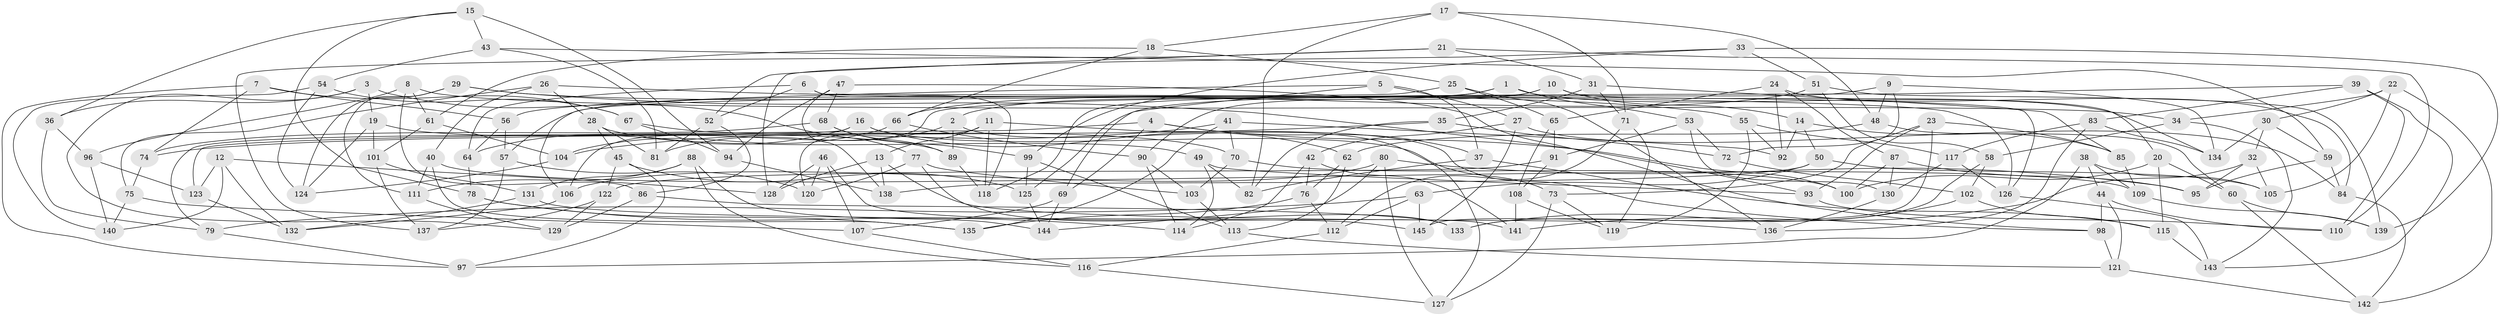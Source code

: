 // coarse degree distribution, {6: 0.44680851063829785, 4: 0.44680851063829785, 5: 0.09574468085106383, 3: 0.010638297872340425}
// Generated by graph-tools (version 1.1) at 2025/52/02/27/25 19:52:35]
// undirected, 145 vertices, 290 edges
graph export_dot {
graph [start="1"]
  node [color=gray90,style=filled];
  1;
  2;
  3;
  4;
  5;
  6;
  7;
  8;
  9;
  10;
  11;
  12;
  13;
  14;
  15;
  16;
  17;
  18;
  19;
  20;
  21;
  22;
  23;
  24;
  25;
  26;
  27;
  28;
  29;
  30;
  31;
  32;
  33;
  34;
  35;
  36;
  37;
  38;
  39;
  40;
  41;
  42;
  43;
  44;
  45;
  46;
  47;
  48;
  49;
  50;
  51;
  52;
  53;
  54;
  55;
  56;
  57;
  58;
  59;
  60;
  61;
  62;
  63;
  64;
  65;
  66;
  67;
  68;
  69;
  70;
  71;
  72;
  73;
  74;
  75;
  76;
  77;
  78;
  79;
  80;
  81;
  82;
  83;
  84;
  85;
  86;
  87;
  88;
  89;
  90;
  91;
  92;
  93;
  94;
  95;
  96;
  97;
  98;
  99;
  100;
  101;
  102;
  103;
  104;
  105;
  106;
  107;
  108;
  109;
  110;
  111;
  112;
  113;
  114;
  115;
  116;
  117;
  118;
  119;
  120;
  121;
  122;
  123;
  124;
  125;
  126;
  127;
  128;
  129;
  130;
  131;
  132;
  133;
  134;
  135;
  136;
  137;
  138;
  139;
  140;
  141;
  142;
  143;
  144;
  145;
  1 -- 53;
  1 -- 2;
  1 -- 134;
  1 -- 57;
  2 -- 127;
  2 -- 89;
  2 -- 81;
  3 -- 19;
  3 -- 129;
  3 -- 36;
  3 -- 77;
  4 -- 69;
  4 -- 123;
  4 -- 100;
  4 -- 37;
  5 -- 56;
  5 -- 37;
  5 -- 27;
  5 -- 69;
  6 -- 118;
  6 -- 64;
  6 -- 126;
  6 -- 52;
  7 -- 97;
  7 -- 67;
  7 -- 74;
  7 -- 56;
  8 -- 86;
  8 -- 96;
  8 -- 34;
  8 -- 61;
  9 -- 125;
  9 -- 134;
  9 -- 48;
  9 -- 72;
  10 -- 90;
  10 -- 14;
  10 -- 20;
  10 -- 118;
  11 -- 98;
  11 -- 118;
  11 -- 13;
  11 -- 120;
  12 -- 128;
  12 -- 140;
  12 -- 132;
  12 -- 123;
  13 -- 138;
  13 -- 136;
  13 -- 128;
  14 -- 50;
  14 -- 85;
  14 -- 92;
  15 -- 94;
  15 -- 36;
  15 -- 43;
  15 -- 78;
  16 -- 73;
  16 -- 62;
  16 -- 64;
  16 -- 79;
  17 -- 48;
  17 -- 82;
  17 -- 71;
  17 -- 18;
  18 -- 66;
  18 -- 61;
  18 -- 25;
  19 -- 101;
  19 -- 124;
  19 -- 89;
  20 -- 100;
  20 -- 60;
  20 -- 115;
  21 -- 110;
  21 -- 52;
  21 -- 137;
  21 -- 31;
  22 -- 142;
  22 -- 34;
  22 -- 30;
  22 -- 105;
  23 -- 93;
  23 -- 85;
  23 -- 73;
  23 -- 145;
  24 -- 65;
  24 -- 92;
  24 -- 84;
  24 -- 87;
  25 -- 65;
  25 -- 106;
  25 -- 136;
  26 -- 28;
  26 -- 75;
  26 -- 40;
  26 -- 126;
  27 -- 84;
  27 -- 42;
  27 -- 145;
  28 -- 45;
  28 -- 81;
  28 -- 49;
  29 -- 111;
  29 -- 93;
  29 -- 124;
  29 -- 55;
  30 -- 134;
  30 -- 32;
  30 -- 59;
  31 -- 35;
  31 -- 85;
  31 -- 71;
  32 -- 105;
  32 -- 141;
  32 -- 95;
  33 -- 128;
  33 -- 99;
  33 -- 139;
  33 -- 51;
  34 -- 143;
  34 -- 58;
  35 -- 82;
  35 -- 72;
  35 -- 74;
  36 -- 96;
  36 -- 79;
  37 -- 115;
  37 -- 82;
  38 -- 44;
  38 -- 97;
  38 -- 105;
  38 -- 109;
  39 -- 106;
  39 -- 143;
  39 -- 83;
  39 -- 110;
  40 -- 109;
  40 -- 135;
  40 -- 111;
  41 -- 70;
  41 -- 135;
  41 -- 104;
  41 -- 92;
  42 -- 114;
  42 -- 76;
  42 -- 141;
  43 -- 81;
  43 -- 54;
  43 -- 59;
  44 -- 121;
  44 -- 98;
  44 -- 110;
  45 -- 122;
  45 -- 125;
  45 -- 97;
  46 -- 141;
  46 -- 128;
  46 -- 120;
  46 -- 107;
  47 -- 68;
  47 -- 94;
  47 -- 138;
  47 -- 98;
  48 -- 62;
  48 -- 60;
  49 -- 82;
  49 -- 93;
  49 -- 114;
  50 -- 63;
  50 -- 105;
  50 -- 138;
  51 -- 66;
  51 -- 58;
  51 -- 139;
  52 -- 81;
  52 -- 86;
  53 -- 72;
  53 -- 91;
  53 -- 130;
  54 -- 67;
  54 -- 140;
  54 -- 124;
  55 -- 92;
  55 -- 119;
  55 -- 117;
  56 -- 57;
  56 -- 64;
  57 -- 137;
  57 -- 120;
  58 -- 133;
  58 -- 102;
  59 -- 84;
  59 -- 95;
  60 -- 139;
  60 -- 142;
  61 -- 101;
  61 -- 104;
  62 -- 76;
  62 -- 113;
  63 -- 79;
  63 -- 145;
  63 -- 112;
  64 -- 78;
  65 -- 91;
  65 -- 108;
  66 -- 104;
  66 -- 90;
  67 -- 70;
  67 -- 94;
  68 -- 89;
  68 -- 99;
  68 -- 74;
  69 -- 107;
  69 -- 144;
  70 -- 100;
  70 -- 103;
  71 -- 119;
  71 -- 112;
  72 -- 102;
  73 -- 119;
  73 -- 127;
  74 -- 75;
  75 -- 140;
  75 -- 107;
  76 -- 112;
  76 -- 135;
  77 -- 103;
  77 -- 133;
  77 -- 120;
  78 -- 135;
  78 -- 114;
  79 -- 97;
  80 -- 95;
  80 -- 144;
  80 -- 106;
  80 -- 127;
  83 -- 136;
  83 -- 117;
  83 -- 134;
  84 -- 142;
  85 -- 109;
  86 -- 129;
  86 -- 133;
  87 -- 100;
  87 -- 130;
  87 -- 95;
  88 -- 111;
  88 -- 116;
  88 -- 131;
  88 -- 144;
  89 -- 118;
  90 -- 114;
  90 -- 103;
  91 -- 108;
  91 -- 122;
  93 -- 110;
  94 -- 138;
  96 -- 140;
  96 -- 123;
  98 -- 121;
  99 -- 113;
  99 -- 125;
  101 -- 131;
  101 -- 137;
  102 -- 115;
  102 -- 133;
  103 -- 113;
  104 -- 124;
  106 -- 132;
  107 -- 116;
  108 -- 141;
  108 -- 119;
  109 -- 139;
  111 -- 129;
  112 -- 116;
  113 -- 121;
  115 -- 143;
  116 -- 127;
  117 -- 130;
  117 -- 126;
  121 -- 142;
  122 -- 137;
  122 -- 129;
  123 -- 132;
  125 -- 144;
  126 -- 143;
  130 -- 136;
  131 -- 145;
  131 -- 132;
}

